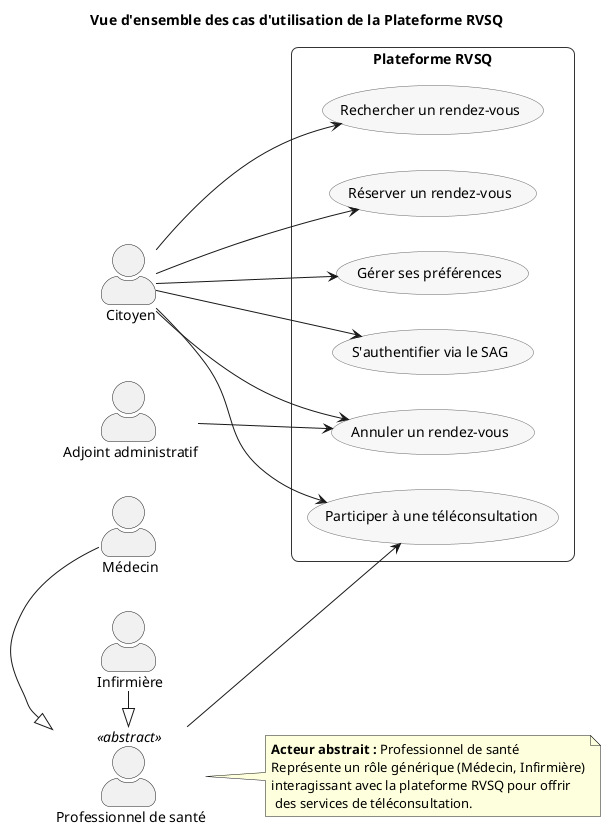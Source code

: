 @startuml RVSQ-UC-00_Vue_Ensemble
left to right direction
skinparam packageStyle rectangle
skinparam actorStyle awesome
skinparam usecase {
  BackgroundColor #F7F7F7
  BorderColor #666666
  FontSize 14
  FontColor #000000
}
skinparam rectangle {
  BackgroundColor #FFFFFF
  BorderColor #333333
  RoundCorner 15
}
title **Vue d'ensemble des cas d'utilisation de la Plateforme RVSQ**

' --- Acteurs
actor "<&user> Citoyen" as Citoyen
actor "<&user-md> Professionnel de santé" as Professionnel <<abstract>>
actor "<&user-md> Médecin" as Medecin
actor "<&user-nurse> Infirmière" as Infirmiere
actor "<&id-badge> Adjoint administratif" as Adjoint

' --- Héritages
Medecin -|> Professionnel
Infirmiere -|> Professionnel

rectangle "Plateforme RVSQ" {
  usecase "Rechercher un rendez-vous" as UC_Recherche
  usecase "Réserver un rendez-vous" as UC_Reservation
  usecase "Annuler un rendez-vous" as UC_Annulation
  usecase "Gérer ses préférences" as UC_Preferences
  usecase "S'authentifier via le SAG" as UC_Authentification
  usecase "Participer à une téléconsultation" as UC_Teleconsultation
}

' --- Liens Citoyen
Citoyen --> UC_Recherche
Citoyen --> UC_Reservation
Citoyen --> UC_Annulation
Citoyen --> UC_Preferences
Citoyen --> UC_Authentification
Citoyen --> UC_Teleconsultation

' --- Liens Professionnels (Médecin/Infirmière)
Professionnel --> UC_Teleconsultation

' --- Liens Adjoint
Adjoint --> UC_Annulation

note right of Professionnel
  **Acteur abstrait :** Professionnel de santé
  Représente un rôle générique (Médecin, Infirmière)
  interagissant avec la plateforme RVSQ pour offrir
   des services de téléconsultation.
end note

@enduml
